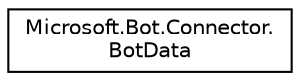 digraph "Graphical Class Hierarchy"
{
  edge [fontname="Helvetica",fontsize="10",labelfontname="Helvetica",labelfontsize="10"];
  node [fontname="Helvetica",fontsize="10",shape=record];
  rankdir="LR";
  Node1 [label="Microsoft.Bot.Connector.\lBotData",height=0.2,width=0.4,color="black", fillcolor="white", style="filled",URL="$d3/dfa/class_microsoft_1_1_bot_1_1_connector_1_1_bot_data.html"];
}
